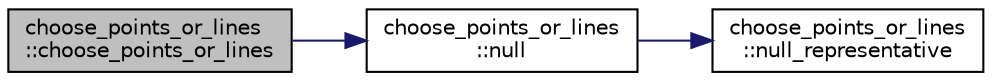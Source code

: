digraph "choose_points_or_lines::choose_points_or_lines"
{
  edge [fontname="Helvetica",fontsize="10",labelfontname="Helvetica",labelfontsize="10"];
  node [fontname="Helvetica",fontsize="10",shape=record];
  rankdir="LR";
  Node0 [label="choose_points_or_lines\l::choose_points_or_lines",height=0.2,width=0.4,color="black", fillcolor="grey75", style="filled", fontcolor="black"];
  Node0 -> Node1 [color="midnightblue",fontsize="10",style="solid",fontname="Helvetica"];
  Node1 [label="choose_points_or_lines\l::null",height=0.2,width=0.4,color="black", fillcolor="white", style="filled",URL="$d6/d75/classchoose__points__or__lines.html#a1ab9aa07986516d121d8241ea9ae92f4"];
  Node1 -> Node2 [color="midnightblue",fontsize="10",style="solid",fontname="Helvetica"];
  Node2 [label="choose_points_or_lines\l::null_representative",height=0.2,width=0.4,color="black", fillcolor="white", style="filled",URL="$d6/d75/classchoose__points__or__lines.html#a6dd8867f938f939e4a674cdb71a8e9fd"];
}
